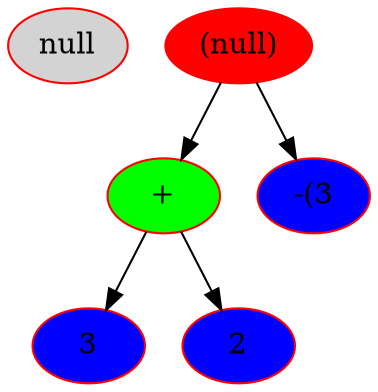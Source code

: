 digraph Dump{
node[color=red,fontsize=14, style=filled]
null[fillcolor=red]
[fillcolor=lightgrey]
"(null)" -> "+"
"+"[fillcolor=red]
[fillcolor=green]
"+" -> "3"
"3"[fillcolor=red]
[fillcolor=blue]
"+" -> "2"
"2"[fillcolor=red]
[fillcolor=blue]
"(null)" -> "-(3"
"-(3"[fillcolor=red]
[fillcolor=blue]
}

